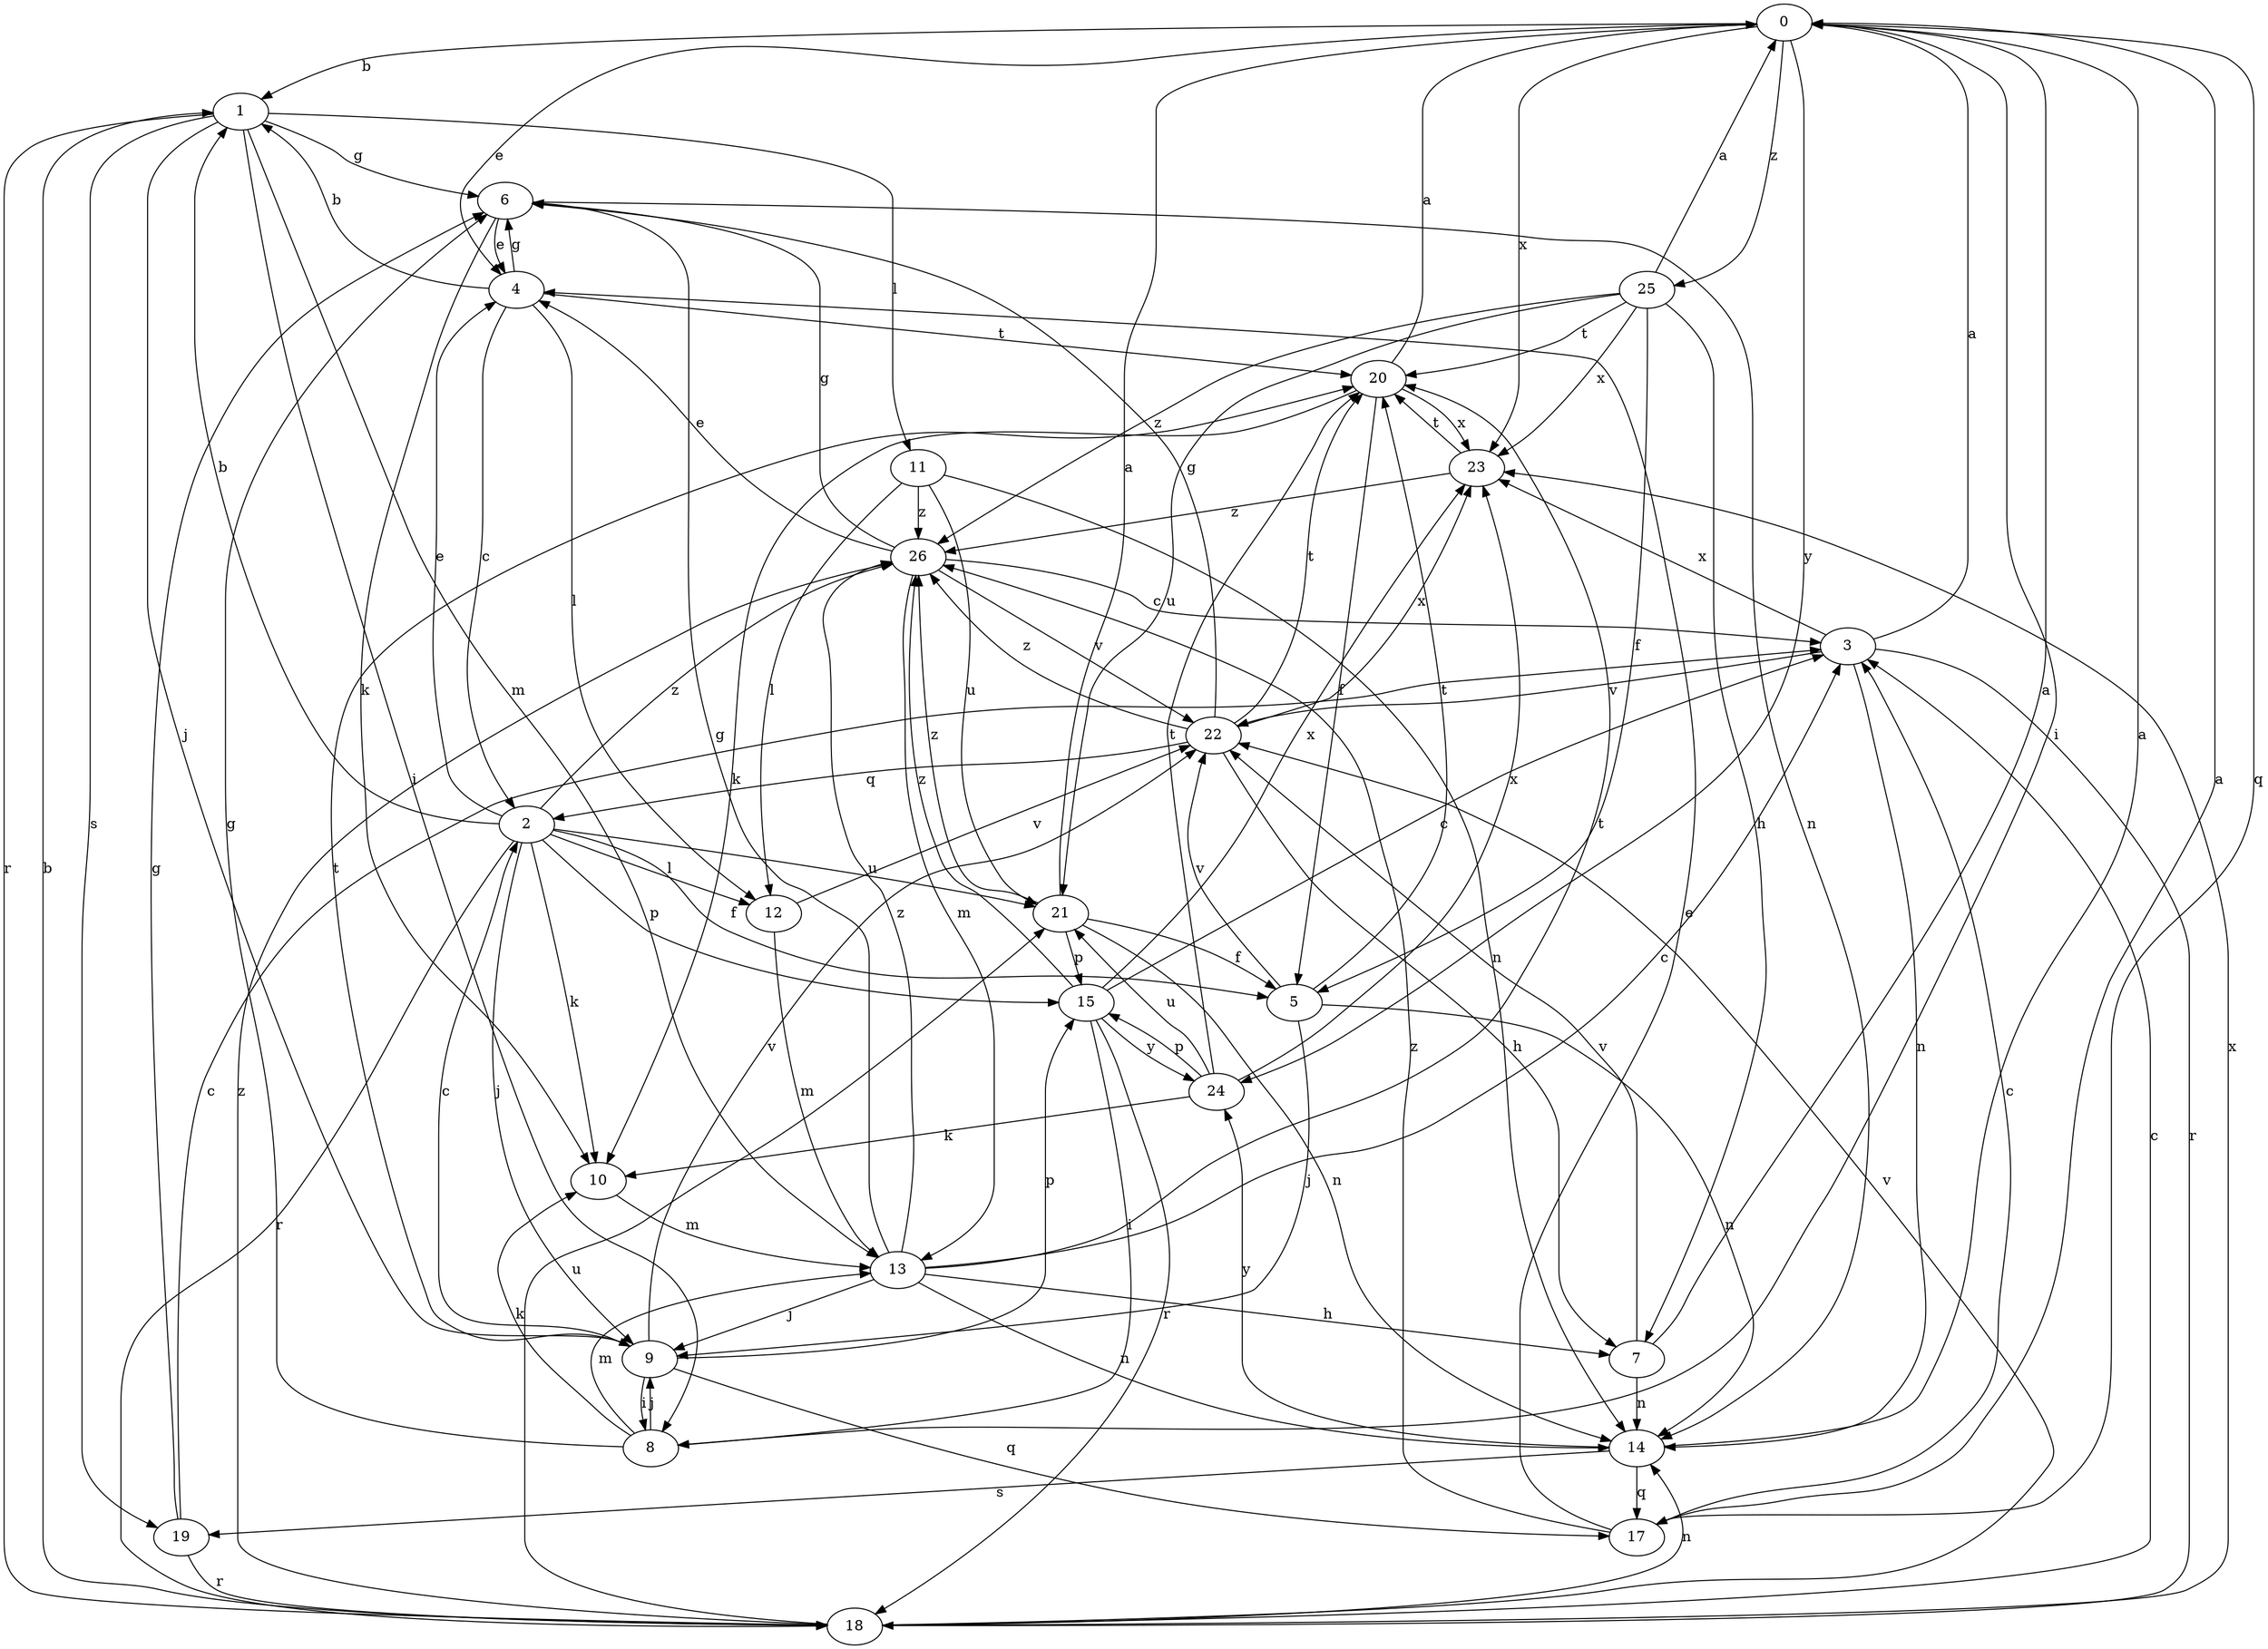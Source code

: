 strict digraph  {
0;
1;
2;
3;
4;
5;
6;
7;
8;
9;
10;
11;
12;
13;
14;
15;
17;
18;
19;
20;
21;
22;
23;
24;
25;
26;
0 -> 1  [label=b];
0 -> 4  [label=e];
0 -> 8  [label=i];
0 -> 17  [label=q];
0 -> 23  [label=x];
0 -> 24  [label=y];
0 -> 25  [label=z];
1 -> 6  [label=g];
1 -> 8  [label=i];
1 -> 9  [label=j];
1 -> 11  [label=l];
1 -> 13  [label=m];
1 -> 18  [label=r];
1 -> 19  [label=s];
2 -> 1  [label=b];
2 -> 4  [label=e];
2 -> 5  [label=f];
2 -> 9  [label=j];
2 -> 10  [label=k];
2 -> 12  [label=l];
2 -> 15  [label=p];
2 -> 18  [label=r];
2 -> 21  [label=u];
2 -> 26  [label=z];
3 -> 0  [label=a];
3 -> 14  [label=n];
3 -> 18  [label=r];
3 -> 22  [label=v];
3 -> 23  [label=x];
4 -> 1  [label=b];
4 -> 2  [label=c];
4 -> 6  [label=g];
4 -> 12  [label=l];
4 -> 20  [label=t];
5 -> 9  [label=j];
5 -> 14  [label=n];
5 -> 20  [label=t];
5 -> 22  [label=v];
6 -> 4  [label=e];
6 -> 10  [label=k];
6 -> 14  [label=n];
7 -> 0  [label=a];
7 -> 14  [label=n];
7 -> 22  [label=v];
8 -> 6  [label=g];
8 -> 9  [label=j];
8 -> 10  [label=k];
8 -> 13  [label=m];
9 -> 2  [label=c];
9 -> 8  [label=i];
9 -> 15  [label=p];
9 -> 17  [label=q];
9 -> 20  [label=t];
9 -> 22  [label=v];
10 -> 13  [label=m];
11 -> 12  [label=l];
11 -> 14  [label=n];
11 -> 21  [label=u];
11 -> 26  [label=z];
12 -> 13  [label=m];
12 -> 22  [label=v];
13 -> 3  [label=c];
13 -> 6  [label=g];
13 -> 7  [label=h];
13 -> 9  [label=j];
13 -> 14  [label=n];
13 -> 20  [label=t];
13 -> 26  [label=z];
14 -> 0  [label=a];
14 -> 17  [label=q];
14 -> 19  [label=s];
14 -> 24  [label=y];
15 -> 3  [label=c];
15 -> 8  [label=i];
15 -> 18  [label=r];
15 -> 23  [label=x];
15 -> 24  [label=y];
15 -> 26  [label=z];
17 -> 0  [label=a];
17 -> 3  [label=c];
17 -> 4  [label=e];
17 -> 26  [label=z];
18 -> 1  [label=b];
18 -> 3  [label=c];
18 -> 14  [label=n];
18 -> 21  [label=u];
18 -> 22  [label=v];
18 -> 23  [label=x];
18 -> 26  [label=z];
19 -> 3  [label=c];
19 -> 6  [label=g];
19 -> 18  [label=r];
20 -> 0  [label=a];
20 -> 5  [label=f];
20 -> 10  [label=k];
20 -> 23  [label=x];
21 -> 0  [label=a];
21 -> 5  [label=f];
21 -> 14  [label=n];
21 -> 15  [label=p];
21 -> 26  [label=z];
22 -> 6  [label=g];
22 -> 7  [label=h];
22 -> 20  [label=t];
22 -> 23  [label=x];
22 -> 26  [label=z];
22 -> 2  [label=q];
23 -> 20  [label=t];
23 -> 26  [label=z];
24 -> 10  [label=k];
24 -> 15  [label=p];
24 -> 20  [label=t];
24 -> 21  [label=u];
24 -> 23  [label=x];
25 -> 0  [label=a];
25 -> 5  [label=f];
25 -> 7  [label=h];
25 -> 20  [label=t];
25 -> 21  [label=u];
25 -> 23  [label=x];
25 -> 26  [label=z];
26 -> 3  [label=c];
26 -> 4  [label=e];
26 -> 6  [label=g];
26 -> 13  [label=m];
26 -> 22  [label=v];
}
